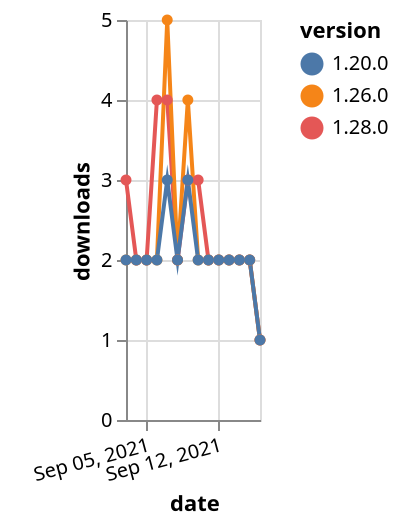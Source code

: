 {"$schema": "https://vega.github.io/schema/vega-lite/v5.json", "description": "A simple bar chart with embedded data.", "data": {"values": [{"date": "2021-09-03", "total": 229, "delta": 3, "version": "1.28.0"}, {"date": "2021-09-04", "total": 231, "delta": 2, "version": "1.28.0"}, {"date": "2021-09-05", "total": 233, "delta": 2, "version": "1.28.0"}, {"date": "2021-09-06", "total": 237, "delta": 4, "version": "1.28.0"}, {"date": "2021-09-07", "total": 241, "delta": 4, "version": "1.28.0"}, {"date": "2021-09-08", "total": 243, "delta": 2, "version": "1.28.0"}, {"date": "2021-09-09", "total": 246, "delta": 3, "version": "1.28.0"}, {"date": "2021-09-10", "total": 249, "delta": 3, "version": "1.28.0"}, {"date": "2021-09-11", "total": 251, "delta": 2, "version": "1.28.0"}, {"date": "2021-09-12", "total": 253, "delta": 2, "version": "1.28.0"}, {"date": "2021-09-13", "total": 255, "delta": 2, "version": "1.28.0"}, {"date": "2021-09-14", "total": 257, "delta": 2, "version": "1.28.0"}, {"date": "2021-09-15", "total": 259, "delta": 2, "version": "1.28.0"}, {"date": "2021-09-16", "total": 260, "delta": 1, "version": "1.28.0"}, {"date": "2021-09-03", "total": 728, "delta": 2, "version": "1.26.0"}, {"date": "2021-09-04", "total": 730, "delta": 2, "version": "1.26.0"}, {"date": "2021-09-05", "total": 732, "delta": 2, "version": "1.26.0"}, {"date": "2021-09-06", "total": 734, "delta": 2, "version": "1.26.0"}, {"date": "2021-09-07", "total": 739, "delta": 5, "version": "1.26.0"}, {"date": "2021-09-08", "total": 741, "delta": 2, "version": "1.26.0"}, {"date": "2021-09-09", "total": 745, "delta": 4, "version": "1.26.0"}, {"date": "2021-09-10", "total": 747, "delta": 2, "version": "1.26.0"}, {"date": "2021-09-11", "total": 749, "delta": 2, "version": "1.26.0"}, {"date": "2021-09-12", "total": 751, "delta": 2, "version": "1.26.0"}, {"date": "2021-09-13", "total": 753, "delta": 2, "version": "1.26.0"}, {"date": "2021-09-14", "total": 755, "delta": 2, "version": "1.26.0"}, {"date": "2021-09-15", "total": 757, "delta": 2, "version": "1.26.0"}, {"date": "2021-09-16", "total": 758, "delta": 1, "version": "1.26.0"}, {"date": "2021-09-03", "total": 1930, "delta": 2, "version": "1.20.0"}, {"date": "2021-09-04", "total": 1932, "delta": 2, "version": "1.20.0"}, {"date": "2021-09-05", "total": 1934, "delta": 2, "version": "1.20.0"}, {"date": "2021-09-06", "total": 1936, "delta": 2, "version": "1.20.0"}, {"date": "2021-09-07", "total": 1939, "delta": 3, "version": "1.20.0"}, {"date": "2021-09-08", "total": 1941, "delta": 2, "version": "1.20.0"}, {"date": "2021-09-09", "total": 1944, "delta": 3, "version": "1.20.0"}, {"date": "2021-09-10", "total": 1946, "delta": 2, "version": "1.20.0"}, {"date": "2021-09-11", "total": 1948, "delta": 2, "version": "1.20.0"}, {"date": "2021-09-12", "total": 1950, "delta": 2, "version": "1.20.0"}, {"date": "2021-09-13", "total": 1952, "delta": 2, "version": "1.20.0"}, {"date": "2021-09-14", "total": 1954, "delta": 2, "version": "1.20.0"}, {"date": "2021-09-15", "total": 1956, "delta": 2, "version": "1.20.0"}, {"date": "2021-09-16", "total": 1957, "delta": 1, "version": "1.20.0"}]}, "width": "container", "mark": {"type": "line", "point": {"filled": true}}, "encoding": {"x": {"field": "date", "type": "temporal", "timeUnit": "yearmonthdate", "title": "date", "axis": {"labelAngle": -15}}, "y": {"field": "delta", "type": "quantitative", "title": "downloads"}, "color": {"field": "version", "type": "nominal"}, "tooltip": {"field": "delta"}}}